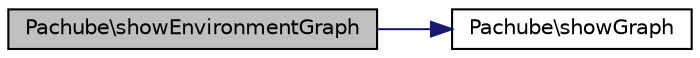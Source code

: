 digraph "Pachube\showEnvironmentGraph"
{
  edge [fontname="Helvetica",fontsize="10",labelfontname="Helvetica",labelfontsize="10"];
  node [fontname="Helvetica",fontsize="10",shape=record];
  rankdir="LR";
  Node1 [label="Pachube\\showEnvironmentGraph",height=0.2,width=0.4,color="black", fillcolor="grey75", style="filled", fontcolor="black"];
  Node1 -> Node2 [color="midnightblue",fontsize="10",style="solid",fontname="Helvetica"];
  Node2 [label="Pachube\\showGraph",height=0.2,width=0.4,color="black", fillcolor="white", style="filled",URL="$class_pachube.html#ace2e0e76d45db6ed2d0ac7b2218f8aa1"];
}
